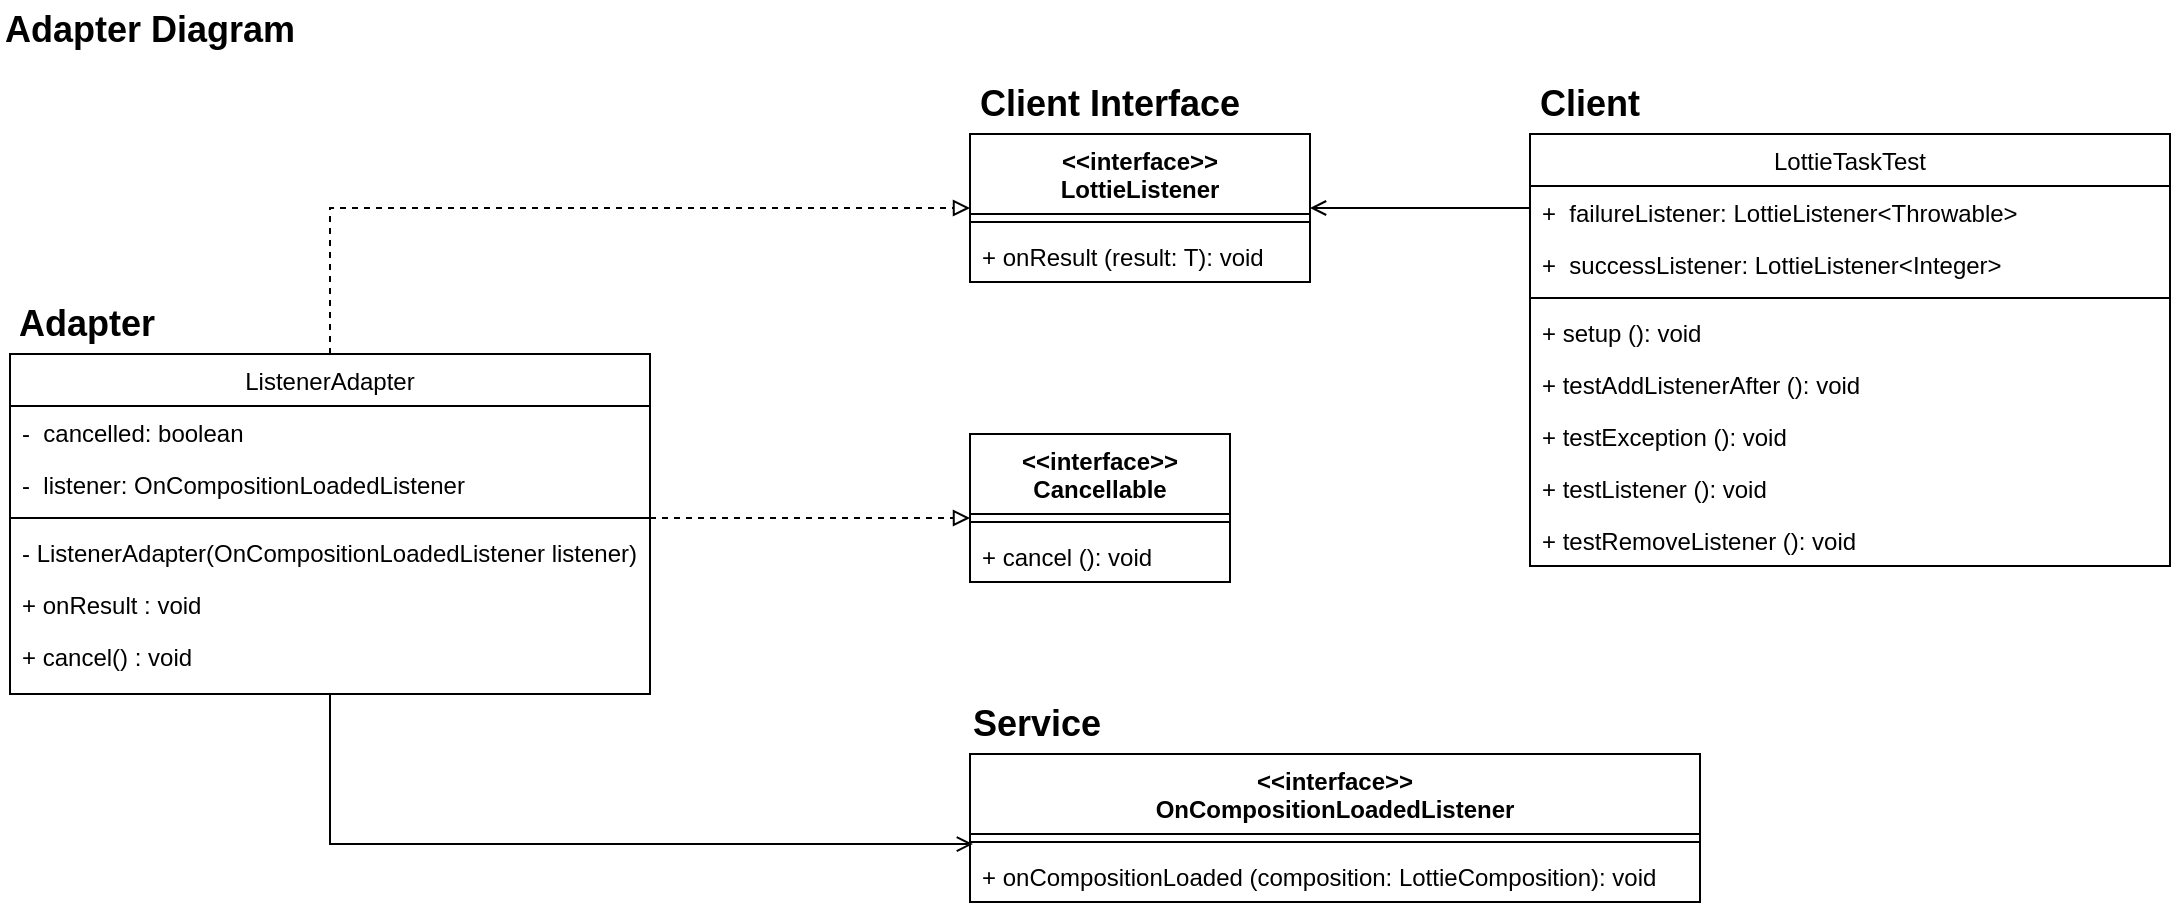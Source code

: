 <mxfile version="15.7.3" type="github">
  <diagram id="C5RBs43oDa-KdzZeNtuy" name="Page-1">
    <mxGraphModel dx="1422" dy="786" grid="1" gridSize="10" guides="1" tooltips="1" connect="1" arrows="1" fold="1" page="1" pageScale="1" pageWidth="1169" pageHeight="827" math="0" shadow="0">
      <root>
        <mxCell id="WIyWlLk6GJQsqaUBKTNV-0" />
        <mxCell id="WIyWlLk6GJQsqaUBKTNV-1" parent="WIyWlLk6GJQsqaUBKTNV-0" />
        <mxCell id="gF-i5dWQRKxZpHBbH4CA-114" style="edgeStyle=orthogonalEdgeStyle;rounded=0;orthogonalLoop=1;jettySize=auto;html=1;entryX=0;entryY=0.5;entryDx=0;entryDy=0;dashed=1;endArrow=block;endFill=0;" parent="WIyWlLk6GJQsqaUBKTNV-1" source="gF-i5dWQRKxZpHBbH4CA-83" target="gF-i5dWQRKxZpHBbH4CA-107" edge="1">
          <mxGeometry relative="1" as="geometry">
            <Array as="points">
              <mxPoint x="205" y="274" />
            </Array>
          </mxGeometry>
        </mxCell>
        <mxCell id="gF-i5dWQRKxZpHBbH4CA-115" style="edgeStyle=orthogonalEdgeStyle;rounded=0;orthogonalLoop=1;jettySize=auto;html=1;entryX=0.004;entryY=-0.115;entryDx=0;entryDy=0;entryPerimeter=0;endArrow=open;endFill=0;" parent="WIyWlLk6GJQsqaUBKTNV-1" source="gF-i5dWQRKxZpHBbH4CA-83" target="gF-i5dWQRKxZpHBbH4CA-101" edge="1">
          <mxGeometry relative="1" as="geometry" />
        </mxCell>
        <mxCell id="gF-i5dWQRKxZpHBbH4CA-83" value="ListenerAdapter" style="swimlane;fontStyle=0;align=center;verticalAlign=top;childLayout=stackLayout;horizontal=1;startSize=26;horizontalStack=0;resizeParent=1;resizeLast=0;collapsible=1;marginBottom=0;rounded=0;shadow=0;strokeWidth=1;" parent="WIyWlLk6GJQsqaUBKTNV-1" vertex="1">
          <mxGeometry x="45" y="347" width="320" height="170" as="geometry">
            <mxRectangle x="550" y="140" width="160" height="26" as="alternateBounds" />
          </mxGeometry>
        </mxCell>
        <mxCell id="gF-i5dWQRKxZpHBbH4CA-84" value="-  cancelled: boolean" style="text;align=left;verticalAlign=top;spacingLeft=4;spacingRight=4;overflow=hidden;rotatable=0;points=[[0,0.5],[1,0.5]];portConstraint=eastwest;" parent="gF-i5dWQRKxZpHBbH4CA-83" vertex="1">
          <mxGeometry y="26" width="320" height="26" as="geometry" />
        </mxCell>
        <mxCell id="gF-i5dWQRKxZpHBbH4CA-85" value="-  listener: OnCompositionLoadedListener" style="text;align=left;verticalAlign=top;spacingLeft=4;spacingRight=4;overflow=hidden;rotatable=0;points=[[0,0.5],[1,0.5]];portConstraint=eastwest;rounded=0;shadow=0;html=0;" parent="gF-i5dWQRKxZpHBbH4CA-83" vertex="1">
          <mxGeometry y="52" width="320" height="26" as="geometry" />
        </mxCell>
        <mxCell id="gF-i5dWQRKxZpHBbH4CA-86" value="" style="line;html=1;strokeWidth=1;align=left;verticalAlign=middle;spacingTop=-1;spacingLeft=3;spacingRight=3;rotatable=0;labelPosition=right;points=[];portConstraint=eastwest;" parent="gF-i5dWQRKxZpHBbH4CA-83" vertex="1">
          <mxGeometry y="78" width="320" height="8" as="geometry" />
        </mxCell>
        <mxCell id="gF-i5dWQRKxZpHBbH4CA-98" value="- ListenerAdapter(OnCompositionLoadedListener listener)" style="text;align=left;verticalAlign=top;spacingLeft=4;spacingRight=4;overflow=hidden;rotatable=0;points=[[0,0.5],[1,0.5]];portConstraint=eastwest;rounded=0;shadow=0;html=0;" parent="gF-i5dWQRKxZpHBbH4CA-83" vertex="1">
          <mxGeometry y="86" width="320" height="26" as="geometry" />
        </mxCell>
        <mxCell id="gF-i5dWQRKxZpHBbH4CA-87" value="+ onResult : void" style="text;align=left;verticalAlign=top;spacingLeft=4;spacingRight=4;overflow=hidden;rotatable=0;points=[[0,0.5],[1,0.5]];portConstraint=eastwest;" parent="gF-i5dWQRKxZpHBbH4CA-83" vertex="1">
          <mxGeometry y="112" width="320" height="26" as="geometry" />
        </mxCell>
        <mxCell id="gF-i5dWQRKxZpHBbH4CA-88" value="+ cancel() : void" style="text;align=left;verticalAlign=top;spacingLeft=4;spacingRight=4;overflow=hidden;rotatable=0;points=[[0,0.5],[1,0.5]];portConstraint=eastwest;" parent="gF-i5dWQRKxZpHBbH4CA-83" vertex="1">
          <mxGeometry y="138" width="320" height="26" as="geometry" />
        </mxCell>
        <mxCell id="gF-i5dWQRKxZpHBbH4CA-97" value="Adapter Diagram" style="text;html=1;strokeColor=none;fillColor=none;align=center;verticalAlign=middle;whiteSpace=wrap;rounded=0;fontSize=18;fontStyle=1" parent="WIyWlLk6GJQsqaUBKTNV-1" vertex="1">
          <mxGeometry x="40" y="170" width="150" height="30" as="geometry" />
        </mxCell>
        <mxCell id="gF-i5dWQRKxZpHBbH4CA-100" value="&lt;&lt;interface&gt;&gt;&#xa;OnCompositionLoadedListener" style="swimlane;fontStyle=1;align=center;verticalAlign=top;childLayout=stackLayout;horizontal=1;startSize=40;horizontalStack=0;resizeParent=1;resizeLast=0;collapsible=1;marginBottom=0;rounded=0;shadow=0;strokeWidth=1;" parent="WIyWlLk6GJQsqaUBKTNV-1" vertex="1">
          <mxGeometry x="525" y="547" width="365" height="74" as="geometry">
            <mxRectangle x="550" y="140" width="160" height="26" as="alternateBounds" />
          </mxGeometry>
        </mxCell>
        <mxCell id="gF-i5dWQRKxZpHBbH4CA-103" value="" style="line;html=1;strokeWidth=1;align=left;verticalAlign=middle;spacingTop=-1;spacingLeft=3;spacingRight=3;rotatable=0;labelPosition=right;points=[];portConstraint=eastwest;" parent="gF-i5dWQRKxZpHBbH4CA-100" vertex="1">
          <mxGeometry y="40" width="365" height="8" as="geometry" />
        </mxCell>
        <mxCell id="gF-i5dWQRKxZpHBbH4CA-101" value="+ onCompositionLoaded (composition: LottieComposition): void" style="text;align=left;verticalAlign=top;spacingLeft=4;spacingRight=4;overflow=hidden;rotatable=0;points=[[0,0.5],[1,0.5]];portConstraint=eastwest;" parent="gF-i5dWQRKxZpHBbH4CA-100" vertex="1">
          <mxGeometry y="48" width="365" height="26" as="geometry" />
        </mxCell>
        <mxCell id="gF-i5dWQRKxZpHBbH4CA-107" value="&lt;&lt;interface&gt;&gt;&#xa;LottieListener" style="swimlane;fontStyle=1;align=center;verticalAlign=top;childLayout=stackLayout;horizontal=1;startSize=40;horizontalStack=0;resizeParent=1;resizeLast=0;collapsible=1;marginBottom=0;rounded=0;shadow=0;strokeWidth=1;" parent="WIyWlLk6GJQsqaUBKTNV-1" vertex="1">
          <mxGeometry x="525" y="237" width="170" height="74" as="geometry">
            <mxRectangle x="550" y="140" width="160" height="26" as="alternateBounds" />
          </mxGeometry>
        </mxCell>
        <mxCell id="gF-i5dWQRKxZpHBbH4CA-109" value="" style="line;html=1;strokeWidth=1;align=left;verticalAlign=middle;spacingTop=-1;spacingLeft=3;spacingRight=3;rotatable=0;labelPosition=right;points=[];portConstraint=eastwest;" parent="gF-i5dWQRKxZpHBbH4CA-107" vertex="1">
          <mxGeometry y="40" width="170" height="8" as="geometry" />
        </mxCell>
        <mxCell id="gF-i5dWQRKxZpHBbH4CA-110" value="&lt;&lt;interface&gt;&gt;&#xa;Cancellable" style="swimlane;fontStyle=1;align=center;verticalAlign=top;childLayout=stackLayout;horizontal=1;startSize=40;horizontalStack=0;resizeParent=1;resizeLast=0;collapsible=1;marginBottom=0;rounded=0;shadow=0;strokeWidth=1;" parent="WIyWlLk6GJQsqaUBKTNV-1" vertex="1">
          <mxGeometry x="525" y="387" width="130" height="74" as="geometry">
            <mxRectangle x="550" y="140" width="160" height="26" as="alternateBounds" />
          </mxGeometry>
        </mxCell>
        <mxCell id="gF-i5dWQRKxZpHBbH4CA-112" value="" style="line;html=1;strokeWidth=1;align=left;verticalAlign=middle;spacingTop=-1;spacingLeft=3;spacingRight=3;rotatable=0;labelPosition=right;points=[];portConstraint=eastwest;" parent="gF-i5dWQRKxZpHBbH4CA-110" vertex="1">
          <mxGeometry y="40" width="130" height="8" as="geometry" />
        </mxCell>
        <mxCell id="gF-i5dWQRKxZpHBbH4CA-111" value="+ cancel (): void" style="text;align=left;verticalAlign=top;spacingLeft=4;spacingRight=4;overflow=hidden;rotatable=0;points=[[0,0.5],[1,0.5]];portConstraint=eastwest;" parent="gF-i5dWQRKxZpHBbH4CA-110" vertex="1">
          <mxGeometry y="48" width="130" height="26" as="geometry" />
        </mxCell>
        <mxCell id="GD1O3qUYDhXOSnXRPhk2-0" value="Adapter" style="text;html=1;strokeColor=none;fillColor=none;align=center;verticalAlign=middle;whiteSpace=wrap;rounded=0;fontSize=18;fontStyle=1" parent="WIyWlLk6GJQsqaUBKTNV-1" vertex="1">
          <mxGeometry x="45" y="317" width="77" height="30" as="geometry" />
        </mxCell>
        <mxCell id="GD1O3qUYDhXOSnXRPhk2-1" value="Service" style="text;html=1;strokeColor=none;fillColor=none;align=center;verticalAlign=middle;whiteSpace=wrap;rounded=0;fontSize=18;fontStyle=1" parent="WIyWlLk6GJQsqaUBKTNV-1" vertex="1">
          <mxGeometry x="525" y="517" width="67" height="30" as="geometry" />
        </mxCell>
        <mxCell id="GD1O3qUYDhXOSnXRPhk2-3" value="LottieTaskTest" style="swimlane;fontStyle=0;align=center;verticalAlign=top;childLayout=stackLayout;horizontal=1;startSize=26;horizontalStack=0;resizeParent=1;resizeLast=0;collapsible=1;marginBottom=0;rounded=0;shadow=0;strokeWidth=1;" parent="WIyWlLk6GJQsqaUBKTNV-1" vertex="1">
          <mxGeometry x="805" y="237" width="320" height="216" as="geometry">
            <mxRectangle x="550" y="140" width="160" height="26" as="alternateBounds" />
          </mxGeometry>
        </mxCell>
        <mxCell id="GD1O3qUYDhXOSnXRPhk2-4" value="+  failureListener: LottieListener&lt;Throwable&gt;" style="text;align=left;verticalAlign=top;spacingLeft=4;spacingRight=4;overflow=hidden;rotatable=0;points=[[0,0.5],[1,0.5]];portConstraint=eastwest;" parent="GD1O3qUYDhXOSnXRPhk2-3" vertex="1">
          <mxGeometry y="26" width="320" height="26" as="geometry" />
        </mxCell>
        <mxCell id="GD1O3qUYDhXOSnXRPhk2-5" value="+  successListener: LottieListener&lt;Integer&gt;" style="text;align=left;verticalAlign=top;spacingLeft=4;spacingRight=4;overflow=hidden;rotatable=0;points=[[0,0.5],[1,0.5]];portConstraint=eastwest;rounded=0;shadow=0;html=0;" parent="GD1O3qUYDhXOSnXRPhk2-3" vertex="1">
          <mxGeometry y="52" width="320" height="26" as="geometry" />
        </mxCell>
        <mxCell id="GD1O3qUYDhXOSnXRPhk2-6" value="" style="line;html=1;strokeWidth=1;align=left;verticalAlign=middle;spacingTop=-1;spacingLeft=3;spacingRight=3;rotatable=0;labelPosition=right;points=[];portConstraint=eastwest;" parent="GD1O3qUYDhXOSnXRPhk2-3" vertex="1">
          <mxGeometry y="78" width="320" height="8" as="geometry" />
        </mxCell>
        <mxCell id="GD1O3qUYDhXOSnXRPhk2-7" value="+ setup (): void" style="text;align=left;verticalAlign=top;spacingLeft=4;spacingRight=4;overflow=hidden;rotatable=0;points=[[0,0.5],[1,0.5]];portConstraint=eastwest;rounded=0;shadow=0;html=0;" parent="GD1O3qUYDhXOSnXRPhk2-3" vertex="1">
          <mxGeometry y="86" width="320" height="26" as="geometry" />
        </mxCell>
        <mxCell id="GD1O3qUYDhXOSnXRPhk2-8" value="+ testAddListenerAfter (): void" style="text;align=left;verticalAlign=top;spacingLeft=4;spacingRight=4;overflow=hidden;rotatable=0;points=[[0,0.5],[1,0.5]];portConstraint=eastwest;" parent="GD1O3qUYDhXOSnXRPhk2-3" vertex="1">
          <mxGeometry y="112" width="320" height="26" as="geometry" />
        </mxCell>
        <mxCell id="GD1O3qUYDhXOSnXRPhk2-9" value="+ testException (): void" style="text;align=left;verticalAlign=top;spacingLeft=4;spacingRight=4;overflow=hidden;rotatable=0;points=[[0,0.5],[1,0.5]];portConstraint=eastwest;" parent="GD1O3qUYDhXOSnXRPhk2-3" vertex="1">
          <mxGeometry y="138" width="320" height="26" as="geometry" />
        </mxCell>
        <mxCell id="GD1O3qUYDhXOSnXRPhk2-10" value="+ testListener (): void" style="text;align=left;verticalAlign=top;spacingLeft=4;spacingRight=4;overflow=hidden;rotatable=0;points=[[0,0.5],[1,0.5]];portConstraint=eastwest;" parent="GD1O3qUYDhXOSnXRPhk2-3" vertex="1">
          <mxGeometry y="164" width="320" height="26" as="geometry" />
        </mxCell>
        <mxCell id="GD1O3qUYDhXOSnXRPhk2-11" value="+ testRemoveListener (): void" style="text;align=left;verticalAlign=top;spacingLeft=4;spacingRight=4;overflow=hidden;rotatable=0;points=[[0,0.5],[1,0.5]];portConstraint=eastwest;" parent="GD1O3qUYDhXOSnXRPhk2-3" vertex="1">
          <mxGeometry y="190" width="320" height="26" as="geometry" />
        </mxCell>
        <mxCell id="GD1O3qUYDhXOSnXRPhk2-12" style="edgeStyle=orthogonalEdgeStyle;rounded=0;orthogonalLoop=1;jettySize=auto;html=1;dashed=1;endArrow=block;endFill=0;" parent="WIyWlLk6GJQsqaUBKTNV-1" source="gF-i5dWQRKxZpHBbH4CA-86" edge="1">
          <mxGeometry relative="1" as="geometry">
            <mxPoint x="525" y="429" as="targetPoint" />
            <Array as="points">
              <mxPoint x="525" y="429" />
            </Array>
          </mxGeometry>
        </mxCell>
        <mxCell id="GD1O3qUYDhXOSnXRPhk2-13" value="Client Interface" style="text;html=1;strokeColor=none;fillColor=none;align=center;verticalAlign=middle;whiteSpace=wrap;rounded=0;fontSize=18;fontStyle=1" parent="WIyWlLk6GJQsqaUBKTNV-1" vertex="1">
          <mxGeometry x="525" y="207" width="140" height="30" as="geometry" />
        </mxCell>
        <mxCell id="GD1O3qUYDhXOSnXRPhk2-14" style="edgeStyle=orthogonalEdgeStyle;rounded=0;orthogonalLoop=1;jettySize=auto;html=1;entryX=1;entryY=0.5;entryDx=0;entryDy=0;endArrow=open;endFill=0;" parent="WIyWlLk6GJQsqaUBKTNV-1" source="GD1O3qUYDhXOSnXRPhk2-4" target="gF-i5dWQRKxZpHBbH4CA-107" edge="1">
          <mxGeometry relative="1" as="geometry">
            <Array as="points">
              <mxPoint x="765" y="274" />
              <mxPoint x="765" y="274" />
            </Array>
          </mxGeometry>
        </mxCell>
        <mxCell id="GD1O3qUYDhXOSnXRPhk2-17" value="Client" style="text;html=1;strokeColor=none;fillColor=none;align=center;verticalAlign=middle;whiteSpace=wrap;rounded=0;fontSize=18;fontStyle=1" parent="WIyWlLk6GJQsqaUBKTNV-1" vertex="1">
          <mxGeometry x="805" y="207" width="60" height="30" as="geometry" />
        </mxCell>
        <mxCell id="gF-i5dWQRKxZpHBbH4CA-108" value="+ onResult (result: T): void" style="text;align=left;verticalAlign=top;spacingLeft=4;spacingRight=4;overflow=hidden;rotatable=0;points=[[0,0.5],[1,0.5]];portConstraint=eastwest;" parent="WIyWlLk6GJQsqaUBKTNV-1" vertex="1">
          <mxGeometry x="525" y="285" width="170" height="26" as="geometry" />
        </mxCell>
      </root>
    </mxGraphModel>
  </diagram>
</mxfile>
